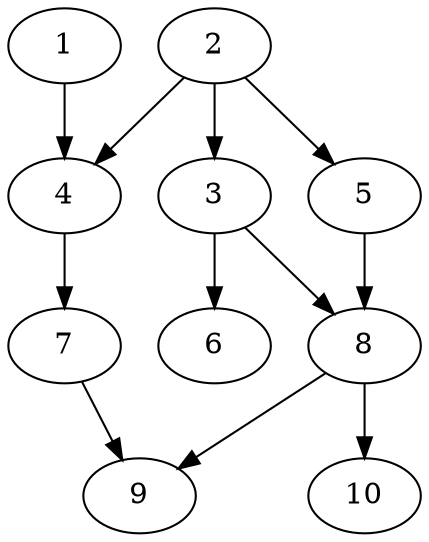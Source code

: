 // DAG automatically generated by daggen at Thu Oct  3 13:58:04 2019
// ./daggen --dot -n 10 --ccr 0.4 --fat 0.5 --regular 0.9 --density 0.6 --mindata 5242880 --maxdata 52428800 
digraph G {
  1 [size="54325760", alpha="0.05", expect_size="21730304"] 
  1 -> 4 [size ="21730304"]
  2 [size="93352960", alpha="0.01", expect_size="37341184"] 
  2 -> 3 [size ="37341184"]
  2 -> 4 [size ="37341184"]
  2 -> 5 [size ="37341184"]
  3 [size="41469440", alpha="0.19", expect_size="16587776"] 
  3 -> 6 [size ="16587776"]
  3 -> 8 [size ="16587776"]
  4 [size="85854720", alpha="0.15", expect_size="34341888"] 
  4 -> 7 [size ="34341888"]
  5 [size="45393920", alpha="0.15", expect_size="18157568"] 
  5 -> 8 [size ="18157568"]
  6 [size="97472000", alpha="0.12", expect_size="38988800"] 
  7 [size="86215680", alpha="0.16", expect_size="34486272"] 
  7 -> 9 [size ="34486272"]
  8 [size="73748480", alpha="0.13", expect_size="29499392"] 
  8 -> 9 [size ="29499392"]
  8 -> 10 [size ="29499392"]
  9 [size="66165760", alpha="0.12", expect_size="26466304"] 
  10 [size="115059200", alpha="0.03", expect_size="46023680"] 
}
